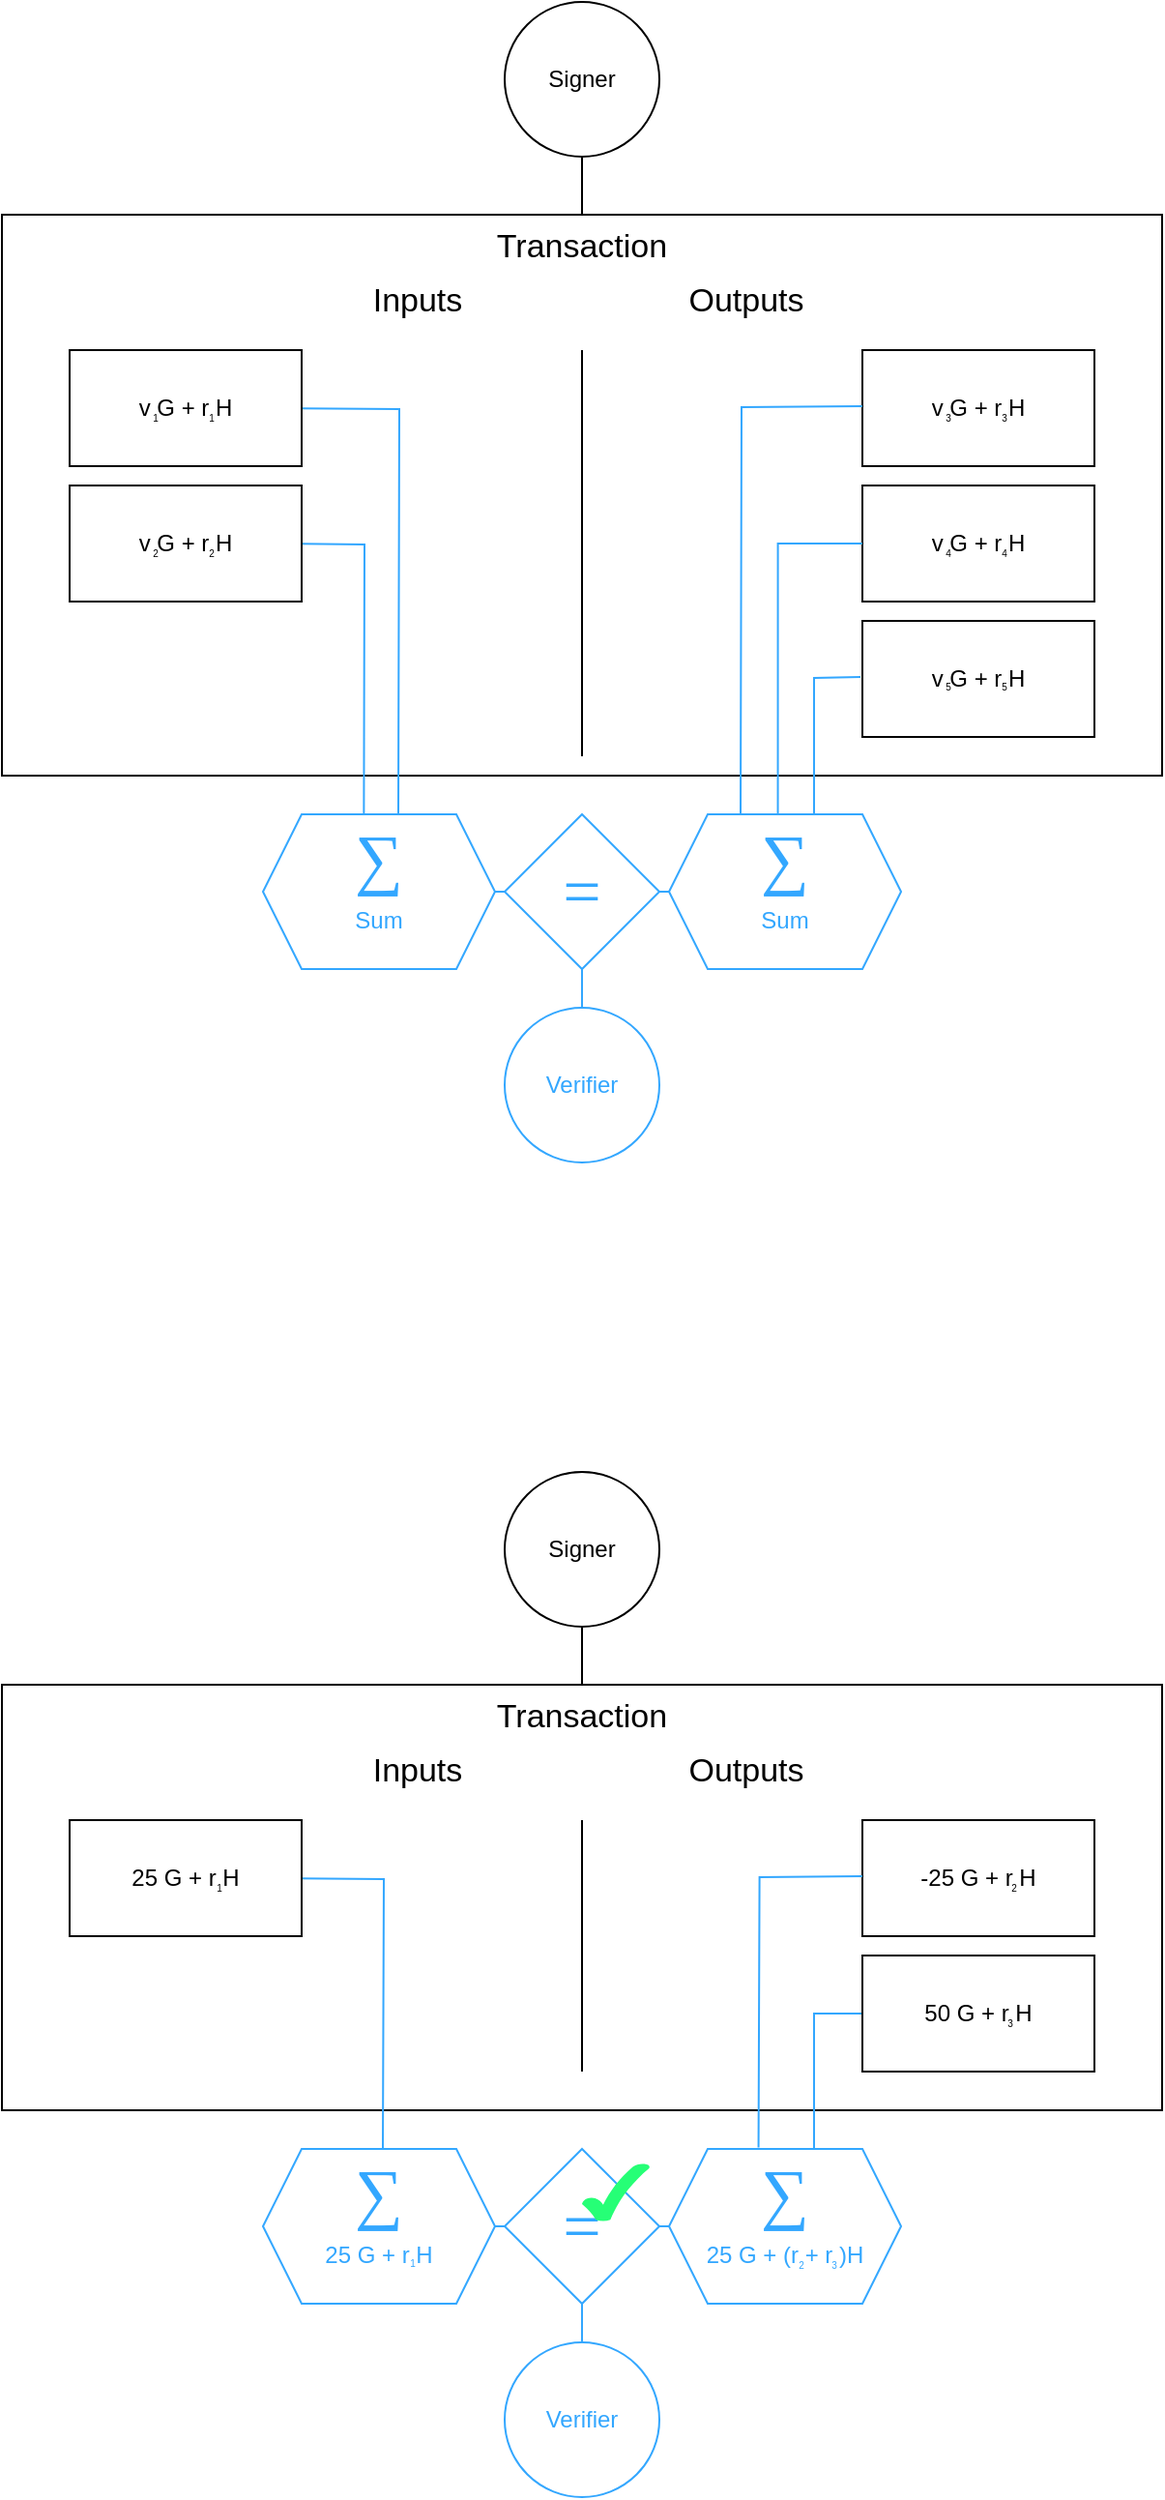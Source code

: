 <mxfile version="23.1.5" type="device">
  <diagram name="Page-1" id="ddi9Cq1puuaZVt2rPBFn">
    <mxGraphModel dx="2018" dy="1186" grid="1" gridSize="10" guides="1" tooltips="1" connect="1" arrows="1" fold="1" page="1" pageScale="1" pageWidth="850" pageHeight="1100" math="0" shadow="0">
      <root>
        <mxCell id="0" />
        <mxCell id="1" parent="0" />
        <mxCell id="58P2tTds7ca-vYQvpBSV-13" style="edgeStyle=orthogonalEdgeStyle;rounded=0;orthogonalLoop=1;jettySize=auto;html=1;exitX=0.5;exitY=1;exitDx=0;exitDy=0;entryX=0.5;entryY=0;entryDx=0;entryDy=0;endArrow=none;endFill=0;" parent="1" source="58P2tTds7ca-vYQvpBSV-1" target="58P2tTds7ca-vYQvpBSV-2" edge="1">
          <mxGeometry relative="1" as="geometry" />
        </mxCell>
        <mxCell id="58P2tTds7ca-vYQvpBSV-1" value="Signer" style="ellipse;whiteSpace=wrap;html=1;aspect=fixed;" parent="1" vertex="1">
          <mxGeometry x="385" y="40" width="80" height="80" as="geometry" />
        </mxCell>
        <mxCell id="58P2tTds7ca-vYQvpBSV-2" value="Transaction" style="rounded=0;whiteSpace=wrap;html=1;verticalAlign=top;fontSize=17;" parent="1" vertex="1">
          <mxGeometry x="125" y="150" width="600" height="290" as="geometry" />
        </mxCell>
        <mxCell id="58P2tTds7ca-vYQvpBSV-3" value="Inputs" style="text;html=1;strokeColor=none;fillColor=none;align=center;verticalAlign=middle;whiteSpace=wrap;rounded=0;fontSize=17;" parent="1" vertex="1">
          <mxGeometry x="310" y="180" width="60" height="30" as="geometry" />
        </mxCell>
        <mxCell id="58P2tTds7ca-vYQvpBSV-4" value="Outputs" style="text;html=1;strokeColor=none;fillColor=none;align=center;verticalAlign=middle;whiteSpace=wrap;rounded=0;fontSize=17;" parent="1" vertex="1">
          <mxGeometry x="480" y="180" width="60" height="30" as="geometry" />
        </mxCell>
        <mxCell id="58P2tTds7ca-vYQvpBSV-5" value="" style="endArrow=none;html=1;rounded=0;" parent="1" edge="1">
          <mxGeometry width="50" height="50" relative="1" as="geometry">
            <mxPoint x="425" y="430" as="sourcePoint" />
            <mxPoint x="425" y="220" as="targetPoint" />
          </mxGeometry>
        </mxCell>
        <mxCell id="58P2tTds7ca-vYQvpBSV-18" style="edgeStyle=orthogonalEdgeStyle;rounded=0;orthogonalLoop=1;jettySize=auto;html=1;exitX=1;exitY=0.5;exitDx=0;exitDy=0;entryX=1;entryY=0;entryDx=0;entryDy=0;endArrow=none;endFill=0;strokeColor=#33A7FF;" parent="1" edge="1">
          <mxGeometry relative="1" as="geometry">
            <mxPoint x="260" y="250" as="sourcePoint" />
            <mxPoint x="330" y="460" as="targetPoint" />
          </mxGeometry>
        </mxCell>
        <mxCell id="58P2tTds7ca-vYQvpBSV-6" value="v G + r H" style="rounded=0;whiteSpace=wrap;html=1;" parent="1" vertex="1">
          <mxGeometry x="160" y="220" width="120" height="60" as="geometry" />
        </mxCell>
        <mxCell id="58P2tTds7ca-vYQvpBSV-7" value="v G + r H" style="rounded=0;whiteSpace=wrap;html=1;" parent="1" vertex="1">
          <mxGeometry x="570" y="220" width="120" height="60" as="geometry" />
        </mxCell>
        <mxCell id="58P2tTds7ca-vYQvpBSV-19" style="edgeStyle=orthogonalEdgeStyle;rounded=0;orthogonalLoop=1;jettySize=auto;html=1;exitX=1;exitY=0.5;exitDx=0;exitDy=0;endArrow=none;endFill=0;strokeColor=#33A7FF;" parent="1" edge="1">
          <mxGeometry relative="1" as="geometry">
            <mxPoint x="268" y="320" as="sourcePoint" />
            <mxPoint x="312" y="540" as="targetPoint" />
          </mxGeometry>
        </mxCell>
        <mxCell id="58P2tTds7ca-vYQvpBSV-8" value="v G + r H" style="rounded=0;whiteSpace=wrap;html=1;" parent="1" vertex="1">
          <mxGeometry x="160" y="290" width="120" height="60" as="geometry" />
        </mxCell>
        <mxCell id="58P2tTds7ca-vYQvpBSV-9" value="v G + r H" style="rounded=0;whiteSpace=wrap;html=1;" parent="1" vertex="1">
          <mxGeometry x="570" y="360" width="120" height="60" as="geometry" />
        </mxCell>
        <mxCell id="58P2tTds7ca-vYQvpBSV-10" value="v G + r H" style="rounded=0;whiteSpace=wrap;html=1;" parent="1" vertex="1">
          <mxGeometry x="570" y="290" width="120" height="60" as="geometry" />
        </mxCell>
        <mxCell id="58P2tTds7ca-vYQvpBSV-30" style="edgeStyle=orthogonalEdgeStyle;rounded=0;orthogonalLoop=1;jettySize=auto;html=1;exitX=1;exitY=0.5;exitDx=0;exitDy=0;entryX=0;entryY=0.5;entryDx=0;entryDy=0;endArrow=none;endFill=0;strokeColor=#33A7FF;" parent="1" source="58P2tTds7ca-vYQvpBSV-14" target="58P2tTds7ca-vYQvpBSV-27" edge="1">
          <mxGeometry relative="1" as="geometry" />
        </mxCell>
        <mxCell id="58P2tTds7ca-vYQvpBSV-14" value="&lt;br&gt;&lt;br&gt;Sum" style="shape=hexagon;perimeter=hexagonPerimeter2;whiteSpace=wrap;html=1;fixedSize=1;fontColor=#33A7FF;strokeColor=#33A7FF;" parent="1" vertex="1">
          <mxGeometry x="260" y="460" width="120" height="80" as="geometry" />
        </mxCell>
        <mxCell id="58P2tTds7ca-vYQvpBSV-15" value="∑" style="text;html=1;strokeColor=none;fillColor=none;align=center;verticalAlign=middle;whiteSpace=wrap;rounded=0;fontFamily=Times New Roman;fontSize=35;fontColor=#33A7FF;" parent="1" vertex="1">
          <mxGeometry x="290" y="460" width="60" height="45" as="geometry" />
        </mxCell>
        <mxCell id="58P2tTds7ca-vYQvpBSV-31" style="edgeStyle=orthogonalEdgeStyle;rounded=0;orthogonalLoop=1;jettySize=auto;html=1;exitX=0;exitY=0.5;exitDx=0;exitDy=0;entryX=1;entryY=0.5;entryDx=0;entryDy=0;endArrow=none;endFill=0;strokeColor=#33A7FF;" parent="1" source="58P2tTds7ca-vYQvpBSV-16" target="58P2tTds7ca-vYQvpBSV-27" edge="1">
          <mxGeometry relative="1" as="geometry" />
        </mxCell>
        <mxCell id="58P2tTds7ca-vYQvpBSV-16" value="&lt;br&gt;&lt;br&gt;Sum" style="shape=hexagon;perimeter=hexagonPerimeter2;whiteSpace=wrap;html=1;fixedSize=1;fontColor=#33A7FF;strokeColor=#33A7FF;" parent="1" vertex="1">
          <mxGeometry x="470" y="460" width="120" height="80" as="geometry" />
        </mxCell>
        <mxCell id="58P2tTds7ca-vYQvpBSV-17" value="∑" style="text;html=1;strokeColor=none;fillColor=none;align=center;verticalAlign=middle;whiteSpace=wrap;rounded=0;fontFamily=Times New Roman;fontSize=35;fontColor=#33A7FF;" parent="1" vertex="1">
          <mxGeometry x="500" y="460" width="60" height="45" as="geometry" />
        </mxCell>
        <mxCell id="58P2tTds7ca-vYQvpBSV-22" style="edgeStyle=orthogonalEdgeStyle;rounded=0;orthogonalLoop=1;jettySize=auto;html=1;exitX=0;exitY=0.5;exitDx=0;exitDy=0;entryX=0.75;entryY=0;entryDx=0;entryDy=0;endArrow=none;endFill=0;strokeColor=#33A7FF;" parent="1" target="58P2tTds7ca-vYQvpBSV-17" edge="1">
          <mxGeometry relative="1" as="geometry">
            <mxPoint x="569" y="389" as="sourcePoint" />
            <mxPoint x="536.74" y="539.99" as="targetPoint" />
          </mxGeometry>
        </mxCell>
        <mxCell id="58P2tTds7ca-vYQvpBSV-23" style="edgeStyle=orthogonalEdgeStyle;rounded=0;orthogonalLoop=1;jettySize=auto;html=1;exitX=0;exitY=0.5;exitDx=0;exitDy=0;entryX=0.438;entryY=-0.007;entryDx=0;entryDy=0;entryPerimeter=0;endArrow=none;endFill=0;strokeColor=#33A7FF;" parent="1" source="58P2tTds7ca-vYQvpBSV-10" target="58P2tTds7ca-vYQvpBSV-17" edge="1">
          <mxGeometry relative="1" as="geometry">
            <mxPoint x="571" y="319" as="sourcePoint" />
            <mxPoint x="522.3" y="540.26" as="targetPoint" />
          </mxGeometry>
        </mxCell>
        <mxCell id="58P2tTds7ca-vYQvpBSV-24" style="edgeStyle=orthogonalEdgeStyle;rounded=0;orthogonalLoop=1;jettySize=auto;html=1;exitX=0;exitY=0.5;exitDx=0;exitDy=0;endArrow=none;endFill=0;strokeColor=#33A7FF;" parent="1" edge="1">
          <mxGeometry relative="1" as="geometry">
            <mxPoint x="570" y="249" as="sourcePoint" />
            <mxPoint x="507" y="460" as="targetPoint" />
          </mxGeometry>
        </mxCell>
        <mxCell id="58P2tTds7ca-vYQvpBSV-29" style="edgeStyle=orthogonalEdgeStyle;rounded=0;orthogonalLoop=1;jettySize=auto;html=1;exitX=0.5;exitY=0;exitDx=0;exitDy=0;entryX=0.5;entryY=1;entryDx=0;entryDy=0;endArrow=none;endFill=0;strokeColor=#33A7FF;" parent="1" source="58P2tTds7ca-vYQvpBSV-26" target="58P2tTds7ca-vYQvpBSV-27" edge="1">
          <mxGeometry relative="1" as="geometry" />
        </mxCell>
        <mxCell id="58P2tTds7ca-vYQvpBSV-26" value="Verifier" style="ellipse;whiteSpace=wrap;html=1;aspect=fixed;strokeColor=#33A7FF;fontColor=#33A7FF;" parent="1" vertex="1">
          <mxGeometry x="385" y="560" width="80" height="80" as="geometry" />
        </mxCell>
        <mxCell id="58P2tTds7ca-vYQvpBSV-27" value="" style="rhombus;whiteSpace=wrap;html=1;strokeColor=#33A7FF;" parent="1" vertex="1">
          <mxGeometry x="385" y="460" width="80" height="80" as="geometry" />
        </mxCell>
        <mxCell id="58P2tTds7ca-vYQvpBSV-28" value="=" style="text;html=1;strokeColor=none;fillColor=none;align=center;verticalAlign=middle;whiteSpace=wrap;rounded=0;fontFamily=Times New Roman;fontSize=35;fontColor=#33A7FF;" parent="1" vertex="1">
          <mxGeometry x="395" y="477.5" width="60" height="45" as="geometry" />
        </mxCell>
        <mxCell id="58P2tTds7ca-vYQvpBSV-34" value="1" style="text;html=1;strokeColor=none;fillColor=none;align=center;verticalAlign=middle;whiteSpace=wrap;rounded=0;fontSize=5;" parent="1" vertex="1">
          <mxGeometry x="197" y="248" width="15" height="11" as="geometry" />
        </mxCell>
        <mxCell id="58P2tTds7ca-vYQvpBSV-35" value="1" style="text;html=1;strokeColor=none;fillColor=none;align=center;verticalAlign=middle;whiteSpace=wrap;rounded=0;fontSize=5;" parent="1" vertex="1">
          <mxGeometry x="226" y="248" width="15" height="11" as="geometry" />
        </mxCell>
        <mxCell id="58P2tTds7ca-vYQvpBSV-36" value="2" style="text;html=1;strokeColor=none;fillColor=none;align=center;verticalAlign=middle;whiteSpace=wrap;rounded=0;fontSize=5;" parent="1" vertex="1">
          <mxGeometry x="197" y="318" width="15" height="11" as="geometry" />
        </mxCell>
        <mxCell id="58P2tTds7ca-vYQvpBSV-37" value="2" style="text;html=1;strokeColor=none;fillColor=none;align=center;verticalAlign=middle;whiteSpace=wrap;rounded=0;fontSize=5;" parent="1" vertex="1">
          <mxGeometry x="226" y="318" width="15" height="11" as="geometry" />
        </mxCell>
        <mxCell id="58P2tTds7ca-vYQvpBSV-40" value="3" style="text;html=1;strokeColor=none;fillColor=none;align=center;verticalAlign=middle;whiteSpace=wrap;rounded=0;fontSize=5;" parent="1" vertex="1">
          <mxGeometry x="607" y="248" width="15" height="11" as="geometry" />
        </mxCell>
        <mxCell id="58P2tTds7ca-vYQvpBSV-41" value="3" style="text;html=1;strokeColor=none;fillColor=none;align=center;verticalAlign=middle;whiteSpace=wrap;rounded=0;fontSize=5;" parent="1" vertex="1">
          <mxGeometry x="636" y="248" width="15" height="11" as="geometry" />
        </mxCell>
        <mxCell id="58P2tTds7ca-vYQvpBSV-42" value="4" style="text;html=1;strokeColor=none;fillColor=none;align=center;verticalAlign=middle;whiteSpace=wrap;rounded=0;fontSize=5;" parent="1" vertex="1">
          <mxGeometry x="607" y="318" width="15" height="11" as="geometry" />
        </mxCell>
        <mxCell id="58P2tTds7ca-vYQvpBSV-43" value="4" style="text;html=1;strokeColor=none;fillColor=none;align=center;verticalAlign=middle;whiteSpace=wrap;rounded=0;fontSize=5;" parent="1" vertex="1">
          <mxGeometry x="636" y="318" width="15" height="11" as="geometry" />
        </mxCell>
        <mxCell id="58P2tTds7ca-vYQvpBSV-44" value="5" style="text;html=1;strokeColor=none;fillColor=none;align=center;verticalAlign=middle;whiteSpace=wrap;rounded=0;fontSize=5;" parent="1" vertex="1">
          <mxGeometry x="607" y="387.5" width="15" height="11" as="geometry" />
        </mxCell>
        <mxCell id="58P2tTds7ca-vYQvpBSV-45" value="5" style="text;html=1;strokeColor=none;fillColor=none;align=center;verticalAlign=middle;whiteSpace=wrap;rounded=0;fontSize=5;" parent="1" vertex="1">
          <mxGeometry x="636" y="387.5" width="15" height="11" as="geometry" />
        </mxCell>
        <mxCell id="58P2tTds7ca-vYQvpBSV-48" style="edgeStyle=orthogonalEdgeStyle;rounded=0;orthogonalLoop=1;jettySize=auto;html=1;exitX=0.5;exitY=1;exitDx=0;exitDy=0;entryX=0.5;entryY=0;entryDx=0;entryDy=0;endArrow=none;endFill=0;" parent="1" source="58P2tTds7ca-vYQvpBSV-49" target="58P2tTds7ca-vYQvpBSV-50" edge="1">
          <mxGeometry relative="1" as="geometry" />
        </mxCell>
        <mxCell id="58P2tTds7ca-vYQvpBSV-49" value="Signer" style="ellipse;whiteSpace=wrap;html=1;aspect=fixed;" parent="1" vertex="1">
          <mxGeometry x="385" y="800" width="80" height="80" as="geometry" />
        </mxCell>
        <mxCell id="58P2tTds7ca-vYQvpBSV-50" value="Transaction" style="rounded=0;whiteSpace=wrap;html=1;verticalAlign=top;fontSize=17;" parent="1" vertex="1">
          <mxGeometry x="125" y="910" width="600" height="220" as="geometry" />
        </mxCell>
        <mxCell id="58P2tTds7ca-vYQvpBSV-51" value="Inputs" style="text;html=1;strokeColor=none;fillColor=none;align=center;verticalAlign=middle;whiteSpace=wrap;rounded=0;fontSize=17;" parent="1" vertex="1">
          <mxGeometry x="310" y="940" width="60" height="30" as="geometry" />
        </mxCell>
        <mxCell id="58P2tTds7ca-vYQvpBSV-52" value="Outputs" style="text;html=1;strokeColor=none;fillColor=none;align=center;verticalAlign=middle;whiteSpace=wrap;rounded=0;fontSize=17;" parent="1" vertex="1">
          <mxGeometry x="480" y="940" width="60" height="30" as="geometry" />
        </mxCell>
        <mxCell id="58P2tTds7ca-vYQvpBSV-53" value="" style="endArrow=none;html=1;rounded=0;" parent="1" edge="1">
          <mxGeometry width="50" height="50" relative="1" as="geometry">
            <mxPoint x="425" y="1110" as="sourcePoint" />
            <mxPoint x="425" y="980" as="targetPoint" />
          </mxGeometry>
        </mxCell>
        <mxCell id="58P2tTds7ca-vYQvpBSV-54" style="edgeStyle=orthogonalEdgeStyle;rounded=0;orthogonalLoop=1;jettySize=auto;html=1;exitX=1;exitY=0.5;exitDx=0;exitDy=0;entryX=1;entryY=0;entryDx=0;entryDy=0;endArrow=none;endFill=0;strokeColor=#33A7FF;" parent="1" edge="1">
          <mxGeometry relative="1" as="geometry">
            <mxPoint x="262" y="1010" as="sourcePoint" />
            <mxPoint x="322" y="1150" as="targetPoint" />
          </mxGeometry>
        </mxCell>
        <mxCell id="58P2tTds7ca-vYQvpBSV-55" value="25 G + r H" style="rounded=0;whiteSpace=wrap;html=1;" parent="1" vertex="1">
          <mxGeometry x="160" y="980" width="120" height="60" as="geometry" />
        </mxCell>
        <mxCell id="58P2tTds7ca-vYQvpBSV-56" value="-25 G + r H" style="rounded=0;whiteSpace=wrap;html=1;" parent="1" vertex="1">
          <mxGeometry x="570" y="980" width="120" height="60" as="geometry" />
        </mxCell>
        <mxCell id="58P2tTds7ca-vYQvpBSV-92" style="edgeStyle=orthogonalEdgeStyle;rounded=0;orthogonalLoop=1;jettySize=auto;html=1;exitX=0;exitY=0.5;exitDx=0;exitDy=0;entryX=0.75;entryY=0;entryDx=0;entryDy=0;fontColor=#33A7FF;strokeColor=#33A7FF;endArrow=none;endFill=0;" parent="1" source="58P2tTds7ca-vYQvpBSV-60" target="58P2tTds7ca-vYQvpBSV-68" edge="1">
          <mxGeometry relative="1" as="geometry" />
        </mxCell>
        <mxCell id="58P2tTds7ca-vYQvpBSV-60" value="50 G + r H" style="rounded=0;whiteSpace=wrap;html=1;" parent="1" vertex="1">
          <mxGeometry x="570" y="1050" width="120" height="60" as="geometry" />
        </mxCell>
        <mxCell id="58P2tTds7ca-vYQvpBSV-63" style="edgeStyle=orthogonalEdgeStyle;rounded=0;orthogonalLoop=1;jettySize=auto;html=1;exitX=1;exitY=0.5;exitDx=0;exitDy=0;entryX=0;entryY=0.5;entryDx=0;entryDy=0;endArrow=none;endFill=0;strokeColor=#33A7FF;" parent="1" source="58P2tTds7ca-vYQvpBSV-64" target="58P2tTds7ca-vYQvpBSV-76" edge="1">
          <mxGeometry relative="1" as="geometry" />
        </mxCell>
        <mxCell id="58P2tTds7ca-vYQvpBSV-64" value="&lt;br&gt;&lt;br&gt;25 G + r H" style="shape=hexagon;perimeter=hexagonPerimeter2;whiteSpace=wrap;html=1;fixedSize=1;fontColor=#33A7FF;strokeColor=#33A7FF;" parent="1" vertex="1">
          <mxGeometry x="260" y="1150" width="120" height="80" as="geometry" />
        </mxCell>
        <mxCell id="58P2tTds7ca-vYQvpBSV-65" value="∑" style="text;html=1;strokeColor=none;fillColor=none;align=center;verticalAlign=middle;whiteSpace=wrap;rounded=0;fontFamily=Times New Roman;fontSize=35;fontColor=#33A7FF;" parent="1" vertex="1">
          <mxGeometry x="290" y="1150" width="60" height="45" as="geometry" />
        </mxCell>
        <mxCell id="58P2tTds7ca-vYQvpBSV-66" style="edgeStyle=orthogonalEdgeStyle;rounded=0;orthogonalLoop=1;jettySize=auto;html=1;exitX=0;exitY=0.5;exitDx=0;exitDy=0;entryX=1;entryY=0.5;entryDx=0;entryDy=0;endArrow=none;endFill=0;strokeColor=#33A7FF;" parent="1" source="58P2tTds7ca-vYQvpBSV-67" target="58P2tTds7ca-vYQvpBSV-76" edge="1">
          <mxGeometry relative="1" as="geometry" />
        </mxCell>
        <mxCell id="58P2tTds7ca-vYQvpBSV-67" value="&lt;br&gt;&lt;br&gt;25 G + (r + r )H" style="shape=hexagon;perimeter=hexagonPerimeter2;whiteSpace=wrap;html=1;fixedSize=1;fontColor=#33A7FF;strokeColor=#33A7FF;" parent="1" vertex="1">
          <mxGeometry x="470" y="1150" width="120" height="80" as="geometry" />
        </mxCell>
        <mxCell id="58P2tTds7ca-vYQvpBSV-68" value="∑" style="text;html=1;strokeColor=none;fillColor=none;align=center;verticalAlign=middle;whiteSpace=wrap;rounded=0;fontFamily=Times New Roman;fontSize=35;fontColor=#33A7FF;" parent="1" vertex="1">
          <mxGeometry x="500" y="1150" width="60" height="45" as="geometry" />
        </mxCell>
        <mxCell id="58P2tTds7ca-vYQvpBSV-73" style="edgeStyle=orthogonalEdgeStyle;rounded=0;orthogonalLoop=1;jettySize=auto;html=1;entryX=0.188;entryY=-0.016;entryDx=0;entryDy=0;entryPerimeter=0;endArrow=none;endFill=0;strokeColor=#33A7FF;" parent="1" edge="1">
          <mxGeometry relative="1" as="geometry">
            <mxPoint x="570" y="1009" as="sourcePoint" />
            <mxPoint x="516.28" y="1149.28" as="targetPoint" />
          </mxGeometry>
        </mxCell>
        <mxCell id="58P2tTds7ca-vYQvpBSV-74" style="edgeStyle=orthogonalEdgeStyle;rounded=0;orthogonalLoop=1;jettySize=auto;html=1;exitX=0.5;exitY=0;exitDx=0;exitDy=0;entryX=0.5;entryY=1;entryDx=0;entryDy=0;endArrow=none;endFill=0;strokeColor=#33A7FF;" parent="1" source="58P2tTds7ca-vYQvpBSV-75" target="58P2tTds7ca-vYQvpBSV-76" edge="1">
          <mxGeometry relative="1" as="geometry" />
        </mxCell>
        <mxCell id="58P2tTds7ca-vYQvpBSV-75" value="Verifier" style="ellipse;whiteSpace=wrap;html=1;aspect=fixed;strokeColor=#33A7FF;fontColor=#33A7FF;" parent="1" vertex="1">
          <mxGeometry x="385" y="1250" width="80" height="80" as="geometry" />
        </mxCell>
        <mxCell id="58P2tTds7ca-vYQvpBSV-76" value="" style="rhombus;whiteSpace=wrap;html=1;strokeColor=#33A7FF;" parent="1" vertex="1">
          <mxGeometry x="385" y="1150" width="80" height="80" as="geometry" />
        </mxCell>
        <mxCell id="58P2tTds7ca-vYQvpBSV-77" value="=" style="text;html=1;strokeColor=none;fillColor=none;align=center;verticalAlign=middle;whiteSpace=wrap;rounded=0;fontFamily=Times New Roman;fontSize=35;fontColor=#33A7FF;" parent="1" vertex="1">
          <mxGeometry x="395" y="1167.5" width="60" height="45" as="geometry" />
        </mxCell>
        <mxCell id="58P2tTds7ca-vYQvpBSV-79" value="1" style="text;html=1;strokeColor=none;fillColor=none;align=center;verticalAlign=middle;whiteSpace=wrap;rounded=0;fontSize=5;" parent="1" vertex="1">
          <mxGeometry x="230" y="1008" width="15" height="11" as="geometry" />
        </mxCell>
        <mxCell id="58P2tTds7ca-vYQvpBSV-85" value="2" style="text;html=1;strokeColor=none;fillColor=none;align=center;verticalAlign=middle;whiteSpace=wrap;rounded=0;fontSize=5;" parent="1" vertex="1">
          <mxGeometry x="641" y="1008" width="15" height="11" as="geometry" />
        </mxCell>
        <mxCell id="58P2tTds7ca-vYQvpBSV-87" value="3" style="text;html=1;strokeColor=none;fillColor=none;align=center;verticalAlign=middle;whiteSpace=wrap;rounded=0;fontSize=5;" parent="1" vertex="1">
          <mxGeometry x="639" y="1078" width="15" height="11" as="geometry" />
        </mxCell>
        <mxCell id="58P2tTds7ca-vYQvpBSV-93" value="1" style="text;html=1;strokeColor=none;fillColor=none;align=center;verticalAlign=middle;whiteSpace=wrap;rounded=0;fontSize=5;fontColor=#33A7FF;" parent="1" vertex="1">
          <mxGeometry x="329.5" y="1202.5" width="15" height="11" as="geometry" />
        </mxCell>
        <mxCell id="58P2tTds7ca-vYQvpBSV-94" value="2" style="text;html=1;strokeColor=none;fillColor=none;align=center;verticalAlign=middle;whiteSpace=wrap;rounded=0;fontSize=5;fontColor=#33A7FF;" parent="1" vertex="1">
          <mxGeometry x="531" y="1203.5" width="15" height="11" as="geometry" />
        </mxCell>
        <mxCell id="58P2tTds7ca-vYQvpBSV-95" value="3" style="text;html=1;strokeColor=none;fillColor=none;align=center;verticalAlign=middle;whiteSpace=wrap;rounded=0;fontSize=5;fontColor=#33A7FF;" parent="1" vertex="1">
          <mxGeometry x="548" y="1203.5" width="15" height="11" as="geometry" />
        </mxCell>
        <mxCell id="58P2tTds7ca-vYQvpBSV-96" value="" style="verticalLabelPosition=bottom;verticalAlign=top;html=1;shape=mxgraph.basic.tick;strokeColor=none;fillColor=#26FF76;" parent="1" vertex="1">
          <mxGeometry x="425" y="1157.5" width="35" height="30" as="geometry" />
        </mxCell>
      </root>
    </mxGraphModel>
  </diagram>
</mxfile>
